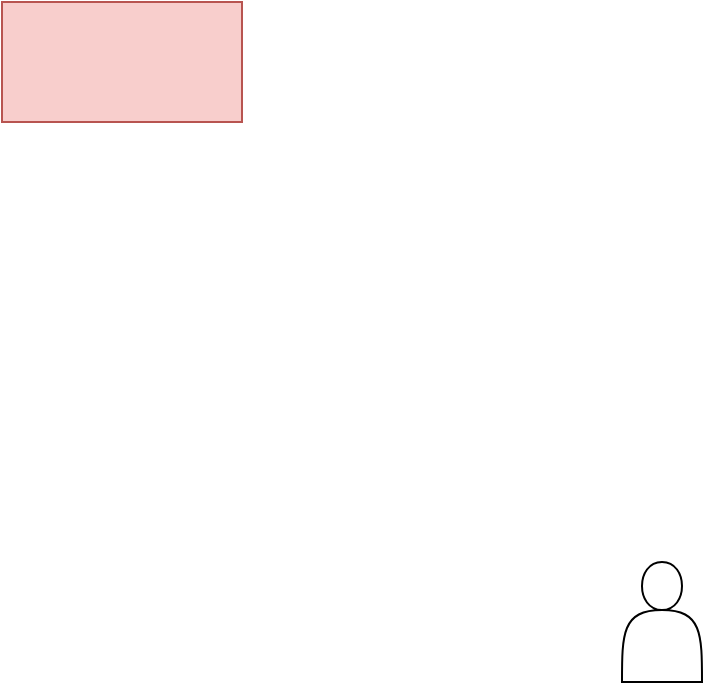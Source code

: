 <mxfile version="24.6.4" type="github">
  <diagram name="Seite-1" id="cYS-9EuOB4i6pcKZ9MJi">
    <mxGraphModel dx="1362" dy="740" grid="1" gridSize="10" guides="1" tooltips="1" connect="1" arrows="1" fold="1" page="1" pageScale="1" pageWidth="827" pageHeight="1169" math="0" shadow="0">
      <root>
        <mxCell id="0" />
        <mxCell id="1" parent="0" />
        <mxCell id="5YDPGhxfkZ1rQy1-W0EN-1" value="" style="rounded=0;whiteSpace=wrap;html=1;fillColor=#f8cecc;strokeColor=#b85450;" parent="1" vertex="1">
          <mxGeometry x="80" y="70" width="120" height="60" as="geometry" />
        </mxCell>
        <mxCell id="zZJHMVHqWspqlWFaA559-1" value="" style="shape=actor;whiteSpace=wrap;html=1;" vertex="1" parent="1">
          <mxGeometry x="390" y="350" width="40" height="60" as="geometry" />
        </mxCell>
      </root>
    </mxGraphModel>
  </diagram>
</mxfile>
